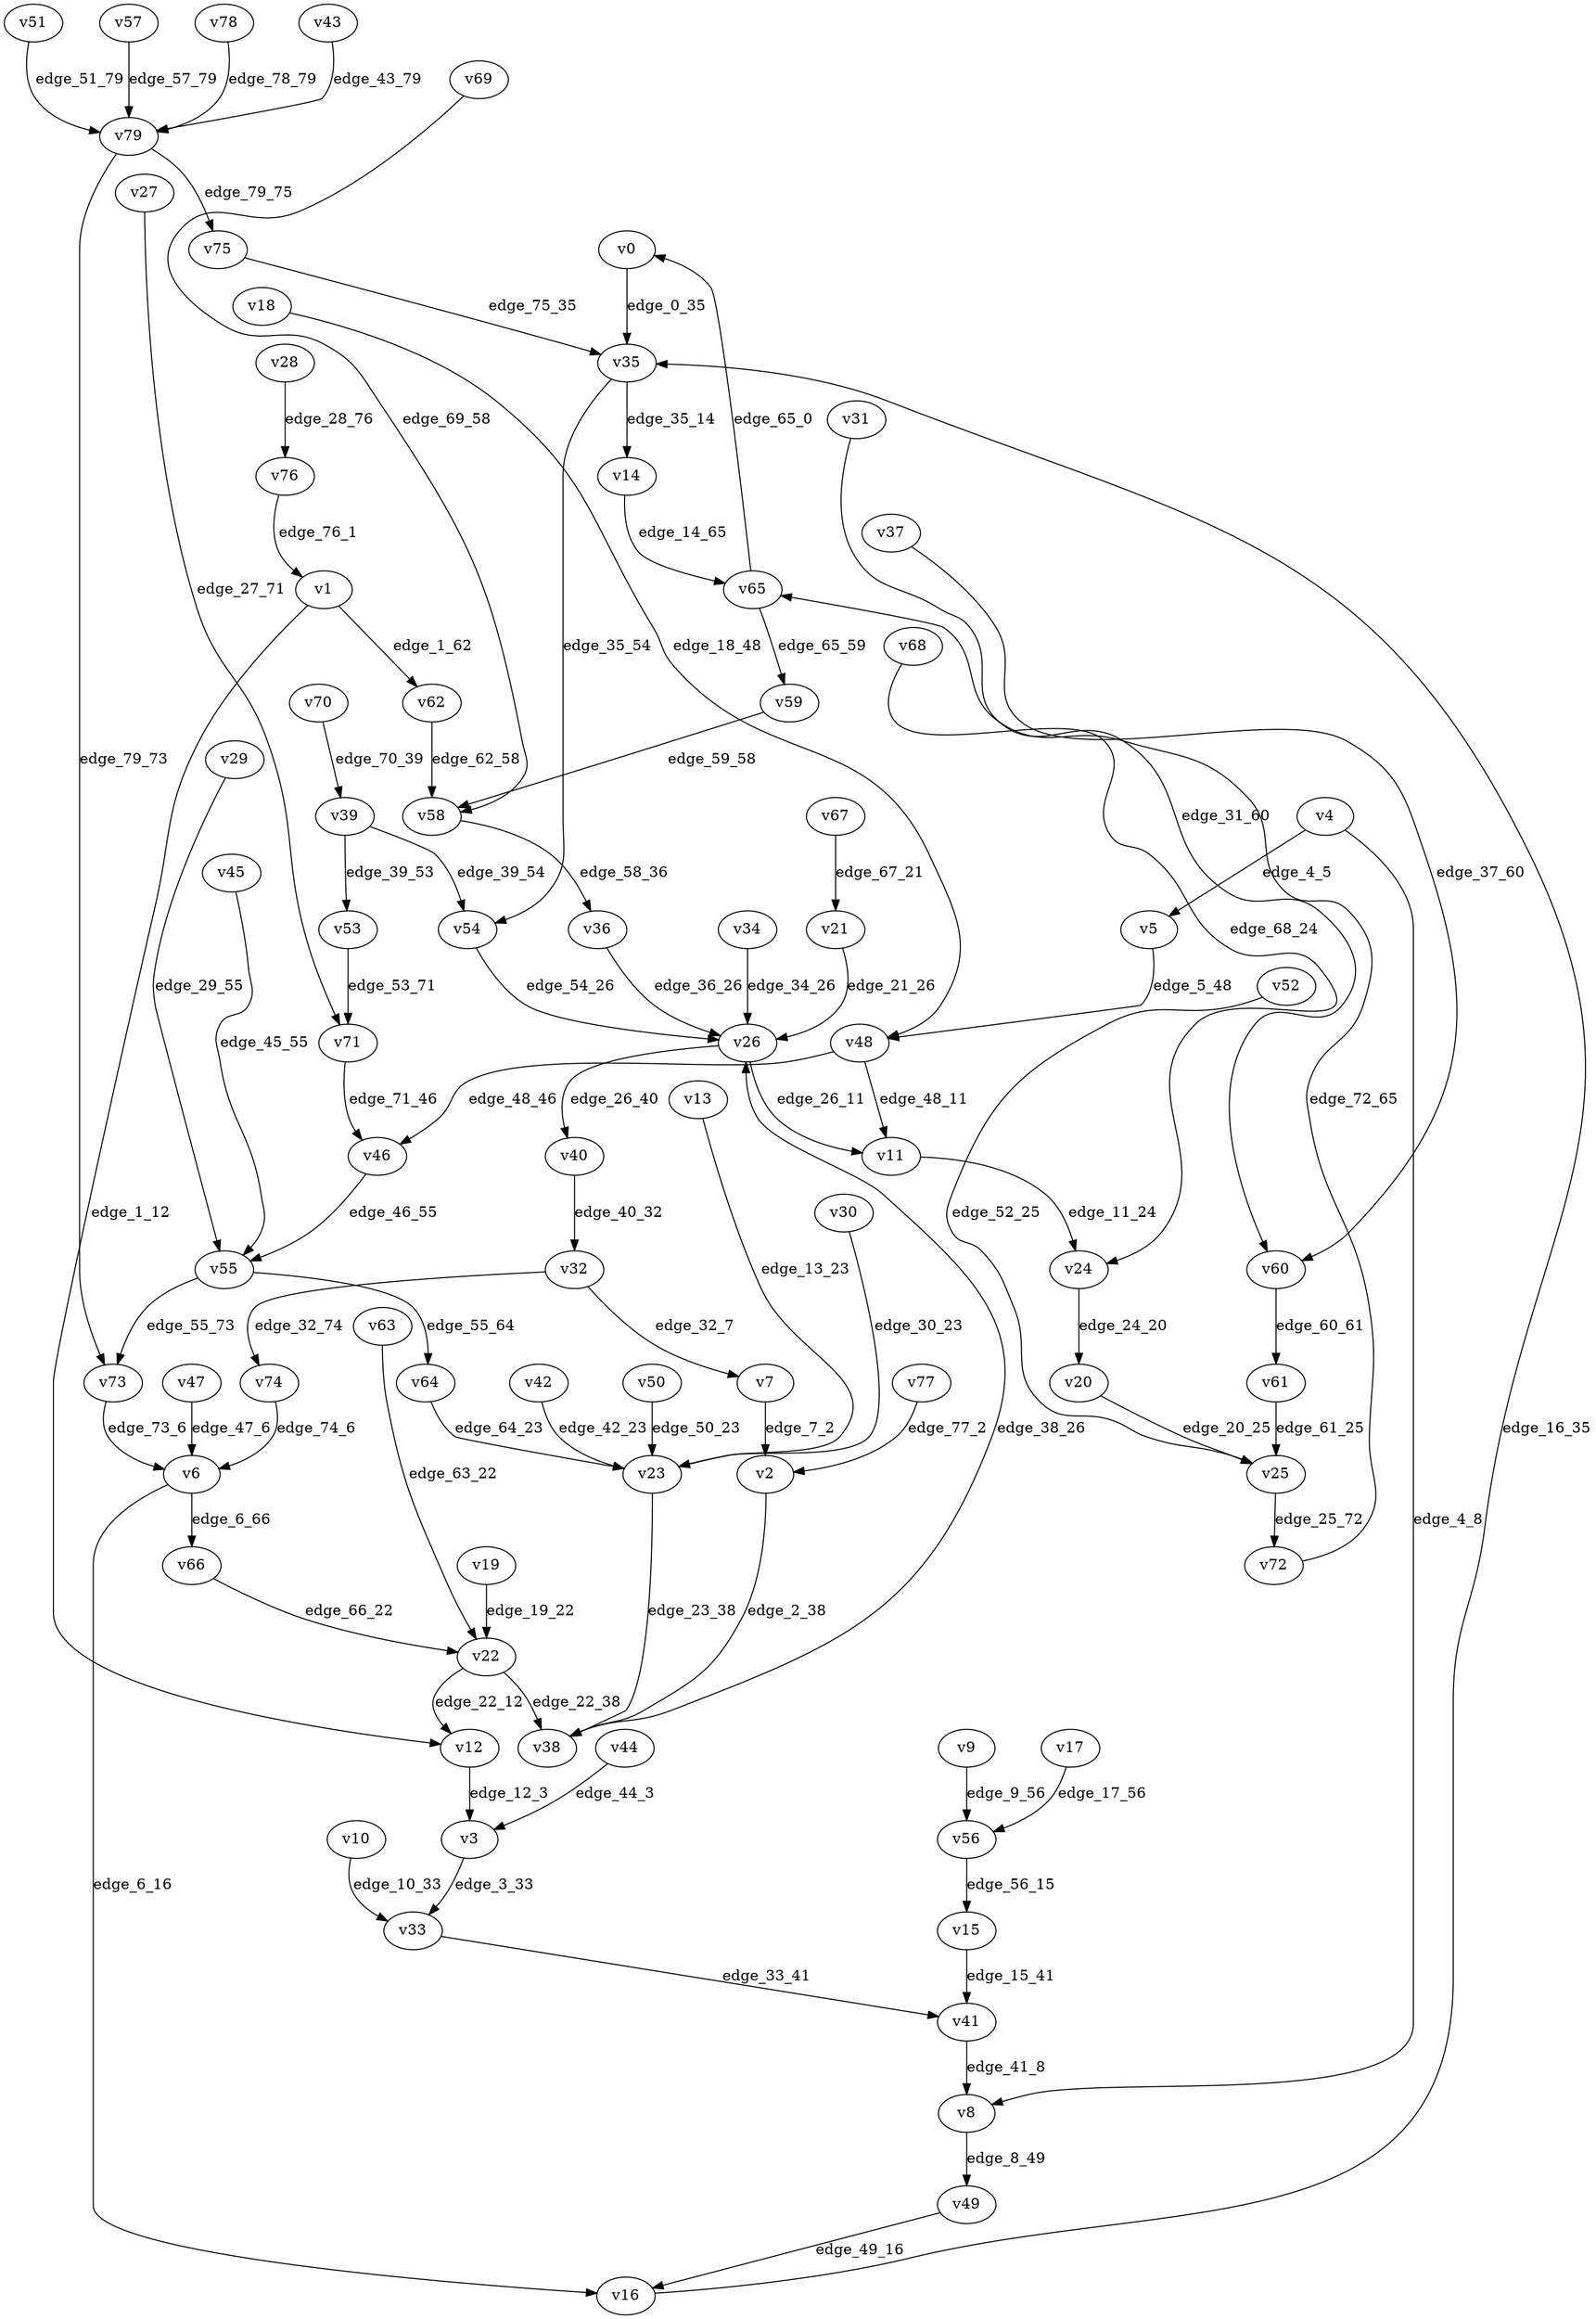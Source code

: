 digraph G {
    // Stochastic discounted game

    v0 [name="v0", player=0];
    v1 [name="v1", player=-1];
    v2 [name="v2", player=-1];
    v3 [name="v3", player=-1];
    v4 [name="v4", player=-1];
    v5 [name="v5", player=0];
    v6 [name="v6", player=-1];
    v7 [name="v7", player=0];
    v8 [name="v8", player=0];
    v9 [name="v9", player=0];
    v10 [name="v10", player=-1];
    v11 [name="v11", player=1];
    v12 [name="v12", player=0];
    v13 [name="v13", player=1];
    v14 [name="v14", player=0];
    v15 [name="v15", player=0];
    v16 [name="v16", player=1];
    v17 [name="v17", player=0];
    v18 [name="v18", player=1];
    v19 [name="v19", player=0];
    v20 [name="v20", player=0];
    v21 [name="v21", player=0];
    v22 [name="v22", player=-1];
    v23 [name="v23", player=-1];
    v24 [name="v24", player=-1];
    v25 [name="v25", player=-1];
    v26 [name="v26", player=-1];
    v27 [name="v27", player=0];
    v28 [name="v28", player=-1];
    v29 [name="v29", player=1];
    v30 [name="v30", player=1];
    v31 [name="v31", player=0];
    v32 [name="v32", player=-1];
    v33 [name="v33", player=1];
    v34 [name="v34", player=0];
    v35 [name="v35", player=-1];
    v36 [name="v36", player=0];
    v37 [name="v37", player=0];
    v38 [name="v38", player=0];
    v39 [name="v39", player=-1];
    v40 [name="v40", player=1];
    v41 [name="v41", player=-1];
    v42 [name="v42", player=0];
    v43 [name="v43", player=1];
    v44 [name="v44", player=1];
    v45 [name="v45", player=1];
    v46 [name="v46", player=0];
    v47 [name="v47", player=1];
    v48 [name="v48", player=-1];
    v49 [name="v49", player=-1];
    v50 [name="v50", player=1];
    v51 [name="v51", player=1];
    v52 [name="v52", player=0];
    v53 [name="v53", player=1];
    v54 [name="v54", player=1];
    v55 [name="v55", player=-1];
    v56 [name="v56", player=-1];
    v57 [name="v57", player=1];
    v58 [name="v58", player=-1];
    v59 [name="v59", player=0];
    v60 [name="v60", player=-1];
    v61 [name="v61", player=0];
    v62 [name="v62", player=1];
    v63 [name="v63", player=0];
    v64 [name="v64", player=0];
    v65 [name="v65", player=-1];
    v66 [name="v66", player=0];
    v67 [name="v67", player=-1];
    v68 [name="v68", player=1];
    v69 [name="v69", player=0];
    v70 [name="v70", player=1];
    v71 [name="v71", player=-1];
    v72 [name="v72", player=1];
    v73 [name="v73", player=1];
    v74 [name="v74", player=1];
    v75 [name="v75", player=1];
    v76 [name="v76", player=1];
    v77 [name="v77", player=1];
    v78 [name="v78", player=1];
    v79 [name="v79", player=-1];

    v0 -> v35 [label="edge_0_35", weight=7.089262, discount=0.169546];
    v1 -> v62 [label="edge_1_62", probability=0.391742];
    v1 -> v12 [label="edge_1_12", probability=0.608258];
    v2 -> v38 [label="edge_2_38", probability=1.000000];
    v3 -> v33 [label="edge_3_33", probability=1.000000];
    v4 -> v5 [label="edge_4_5", probability=0.446705];
    v4 -> v8 [label="edge_4_8", probability=0.553295];
    v5 -> v48 [label="edge_5_48", weight=-2.757921, discount=0.128351];
    v6 -> v66 [label="edge_6_66", probability=0.646661];
    v6 -> v16 [label="edge_6_16", probability=0.353339];
    v7 -> v2 [label="edge_7_2", weight=7.357234, discount=0.499851];
    v8 -> v49 [label="edge_8_49", weight=7.465348, discount=0.609978];
    v9 -> v56 [label="edge_9_56", weight=6.023386, discount=0.145460];
    v10 -> v33 [label="edge_10_33", probability=1.000000];
    v11 -> v24 [label="edge_11_24", weight=1.952159, discount=0.584765];
    v12 -> v3 [label="edge_12_3", weight=5.262410, discount=0.620488];
    v13 -> v23 [label="edge_13_23", weight=-8.931613, discount=0.491750];
    v14 -> v65 [label="edge_14_65", weight=-6.033083, discount=0.758660];
    v15 -> v41 [label="edge_15_41", weight=9.609049, discount=0.418081];
    v16 -> v35 [label="edge_16_35", weight=-9.378908, discount=0.757258];
    v17 -> v56 [label="edge_17_56", weight=5.586660, discount=0.673599];
    v18 -> v48 [label="edge_18_48", weight=-1.663074, discount=0.667495];
    v19 -> v22 [label="edge_19_22", weight=3.107115, discount=0.608326];
    v20 -> v25 [label="edge_20_25", weight=-5.144228, discount=0.730324];
    v21 -> v26 [label="edge_21_26", weight=-6.349763, discount=0.803090];
    v22 -> v12 [label="edge_22_12", probability=0.462628];
    v22 -> v38 [label="edge_22_38", probability=0.537372];
    v23 -> v38 [label="edge_23_38", probability=1.000000];
    v24 -> v20 [label="edge_24_20", probability=1.000000];
    v25 -> v72 [label="edge_25_72", probability=1.000000];
    v26 -> v11 [label="edge_26_11", probability=0.353243];
    v26 -> v40 [label="edge_26_40", probability=0.646757];
    v27 -> v71 [label="edge_27_71", weight=-3.855971, discount=0.764332];
    v28 -> v76 [label="edge_28_76", probability=1.000000];
    v29 -> v55 [label="edge_29_55", weight=-7.763155, discount=0.778960];
    v30 -> v23 [label="edge_30_23", weight=0.816529, discount=0.827354];
    v31 -> v60 [label="edge_31_60", weight=-1.509821, discount=0.652089];
    v32 -> v74 [label="edge_32_74", probability=0.535424];
    v32 -> v7 [label="edge_32_7", probability=0.464576];
    v33 -> v41 [label="edge_33_41", weight=-2.379805, discount=0.897818];
    v34 -> v26 [label="edge_34_26", weight=6.460819, discount=0.535866];
    v35 -> v14 [label="edge_35_14", probability=0.665992];
    v35 -> v54 [label="edge_35_54", probability=0.334008];
    v36 -> v26 [label="edge_36_26", weight=-3.892492, discount=0.598927];
    v37 -> v60 [label="edge_37_60", weight=-7.536021, discount=0.365541];
    v38 -> v26 [label="edge_38_26", weight=-1.224234, discount=0.382280];
    v39 -> v53 [label="edge_39_53", probability=0.670914];
    v39 -> v54 [label="edge_39_54", probability=0.329086];
    v40 -> v32 [label="edge_40_32", weight=6.372611, discount=0.744680];
    v41 -> v8 [label="edge_41_8", probability=1.000000];
    v42 -> v23 [label="edge_42_23", weight=4.184509, discount=0.603752];
    v43 -> v79 [label="edge_43_79", weight=-1.652452, discount=0.651658];
    v44 -> v3 [label="edge_44_3", weight=4.061952, discount=0.723177];
    v45 -> v55 [label="edge_45_55", weight=-3.016218, discount=0.635528];
    v46 -> v55 [label="edge_46_55", weight=-4.550584, discount=0.846135];
    v47 -> v6 [label="edge_47_6", weight=8.269828, discount=0.532809];
    v48 -> v11 [label="edge_48_11", probability=0.316214];
    v48 -> v46 [label="edge_48_46", probability=0.683786];
    v49 -> v16 [label="edge_49_16", probability=1.000000];
    v50 -> v23 [label="edge_50_23", weight=8.211918, discount=0.727463];
    v51 -> v79 [label="edge_51_79", weight=-7.896448, discount=0.694372];
    v52 -> v25 [label="edge_52_25", weight=-0.854264, discount=0.610665];
    v53 -> v71 [label="edge_53_71", weight=4.770279, discount=0.199327];
    v54 -> v26 [label="edge_54_26", weight=-2.166638, discount=0.290260];
    v55 -> v64 [label="edge_55_64", probability=0.566302];
    v55 -> v73 [label="edge_55_73", probability=0.433698];
    v56 -> v15 [label="edge_56_15", probability=1.000000];
    v57 -> v79 [label="edge_57_79", weight=4.822967, discount=0.703647];
    v58 -> v36 [label="edge_58_36", probability=1.000000];
    v59 -> v58 [label="edge_59_58", weight=0.459400, discount=0.811586];
    v60 -> v61 [label="edge_60_61", probability=1.000000];
    v61 -> v25 [label="edge_61_25", weight=8.900891, discount=0.402800];
    v62 -> v58 [label="edge_62_58", weight=8.040615, discount=0.220969];
    v63 -> v22 [label="edge_63_22", weight=-1.482525, discount=0.495607];
    v64 -> v23 [label="edge_64_23", weight=2.589393, discount=0.685687];
    v65 -> v0 [label="edge_65_0", probability=0.651354];
    v65 -> v59 [label="edge_65_59", probability=0.348646];
    v66 -> v22 [label="edge_66_22", weight=-3.375458, discount=0.670312];
    v67 -> v21 [label="edge_67_21", probability=1.000000];
    v68 -> v24 [label="edge_68_24", weight=-1.815218, discount=0.519207];
    v69 -> v58 [label="edge_69_58", weight=-1.555055, discount=0.749645];
    v70 -> v39 [label="edge_70_39", weight=1.681540, discount=0.719351];
    v71 -> v46 [label="edge_71_46", probability=1.000000];
    v72 -> v65 [label="edge_72_65", weight=-5.537452, discount=0.784087];
    v73 -> v6 [label="edge_73_6", weight=-6.559734, discount=0.829115];
    v74 -> v6 [label="edge_74_6", weight=-5.205775, discount=0.186834];
    v75 -> v35 [label="edge_75_35", weight=-8.847729, discount=0.142632];
    v76 -> v1 [label="edge_76_1", weight=-2.117479, discount=0.521287];
    v77 -> v2 [label="edge_77_2", weight=1.643671, discount=0.198631];
    v78 -> v79 [label="edge_78_79", weight=-7.005292, discount=0.390047];
    v79 -> v73 [label="edge_79_73", probability=0.544957];
    v79 -> v75 [label="edge_79_75", probability=0.455043];
}